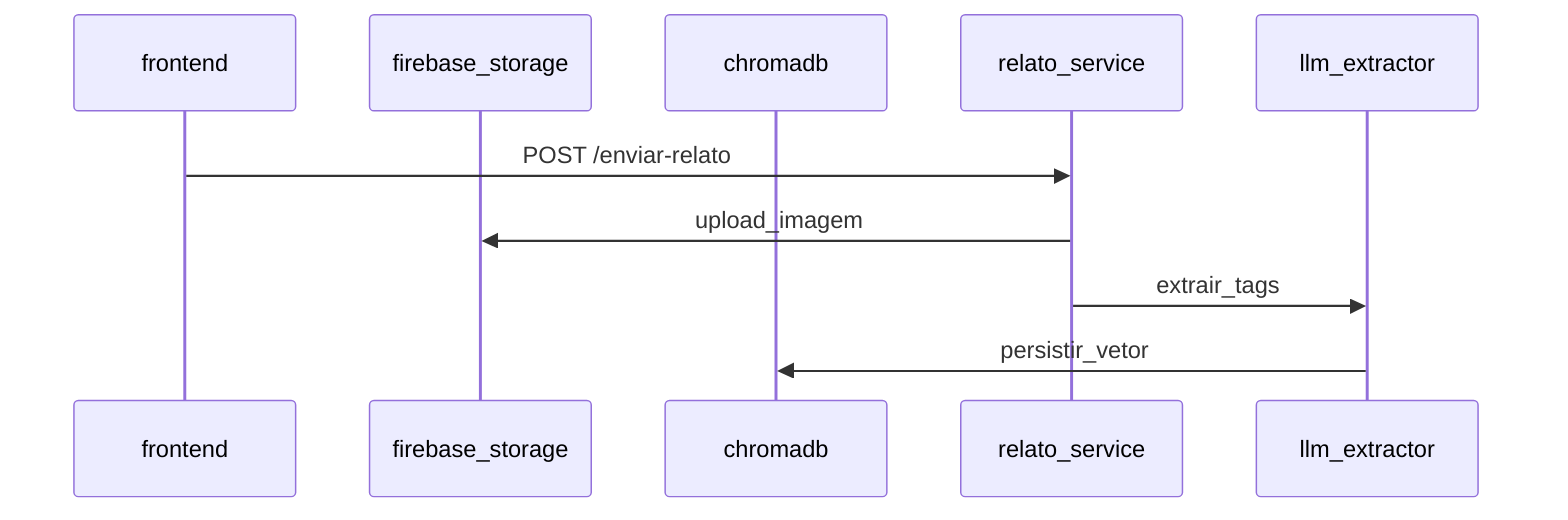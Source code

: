 sequenceDiagram
    participant frontend
    participant firebase_storage
    participant chromadb
    participant relato_service
    participant llm_extractor
    frontend->>relato_service: POST /enviar-relato
    relato_service->>firebase_storage: upload_imagem
    relato_service->>llm_extractor: extrair_tags
    llm_extractor->>chromadb: persistir_vetor